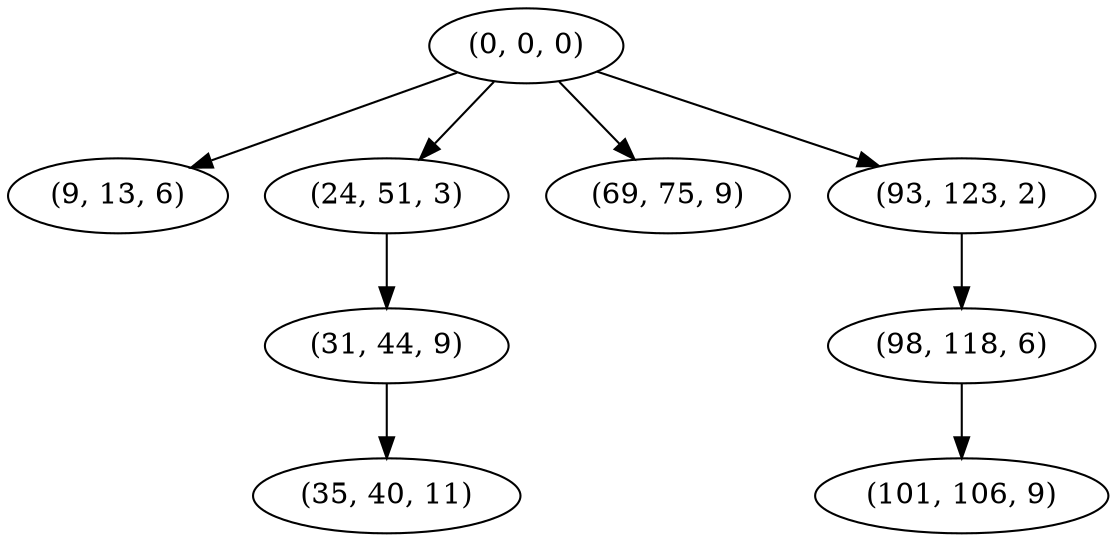 digraph tree {
    "(0, 0, 0)";
    "(9, 13, 6)";
    "(24, 51, 3)";
    "(31, 44, 9)";
    "(35, 40, 11)";
    "(69, 75, 9)";
    "(93, 123, 2)";
    "(98, 118, 6)";
    "(101, 106, 9)";
    "(0, 0, 0)" -> "(9, 13, 6)";
    "(0, 0, 0)" -> "(24, 51, 3)";
    "(0, 0, 0)" -> "(69, 75, 9)";
    "(0, 0, 0)" -> "(93, 123, 2)";
    "(24, 51, 3)" -> "(31, 44, 9)";
    "(31, 44, 9)" -> "(35, 40, 11)";
    "(93, 123, 2)" -> "(98, 118, 6)";
    "(98, 118, 6)" -> "(101, 106, 9)";
}
